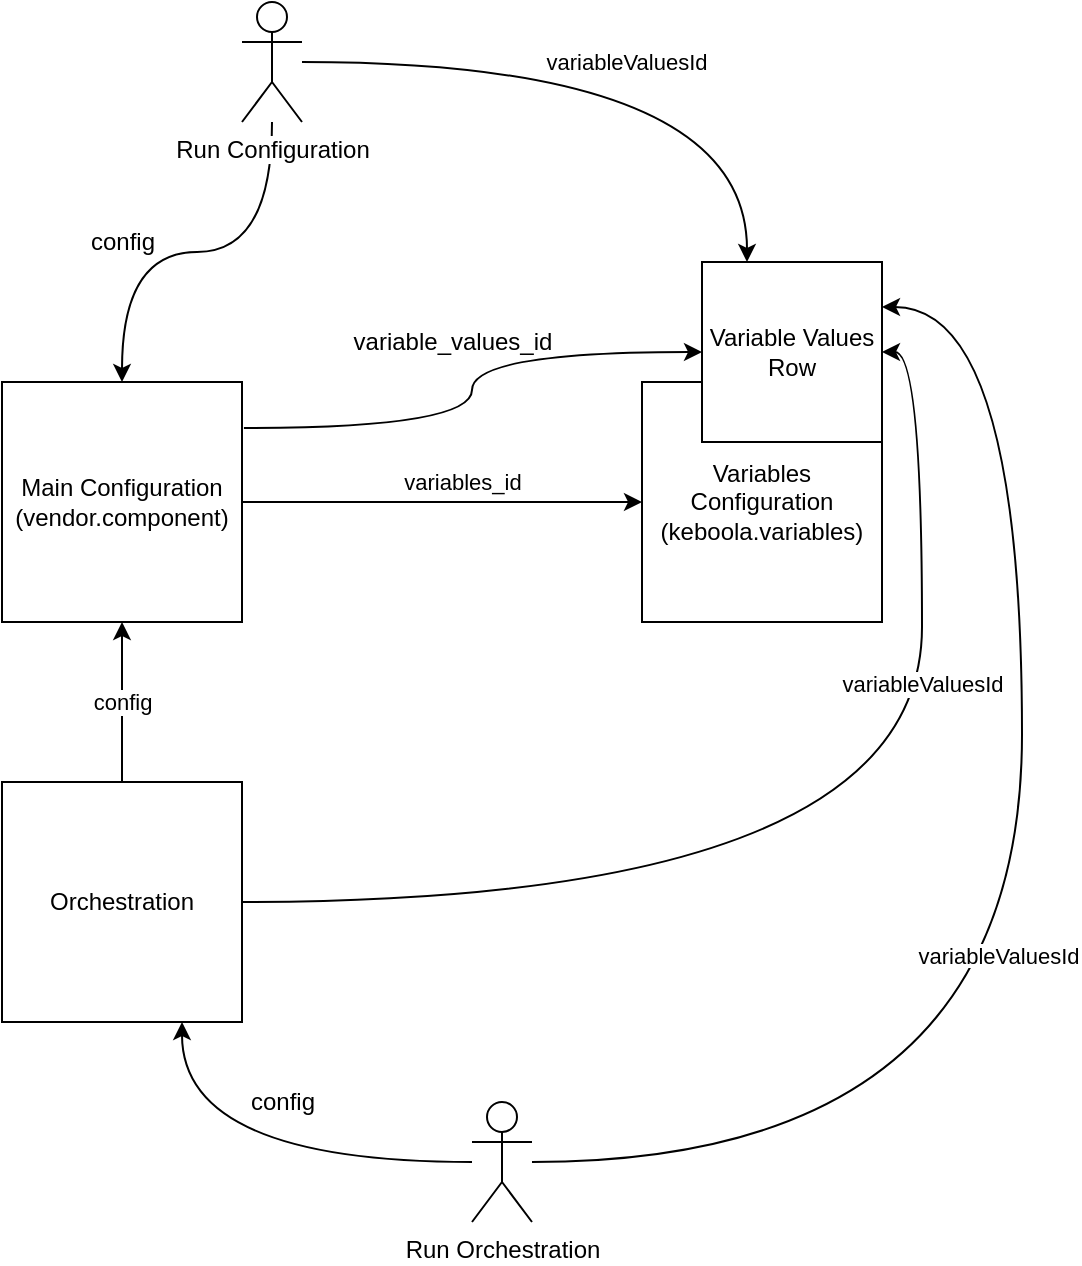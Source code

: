 <mxfile version="12.9.9" type="device"><diagram id="b6f3jVojfKmbGVbtELNX" name="Page-1"><mxGraphModel dx="1422" dy="915" grid="1" gridSize="10" guides="1" tooltips="1" connect="1" arrows="1" fold="1" page="1" pageScale="1" pageWidth="850" pageHeight="1100" math="0" shadow="0"><root><mxCell id="0"/><mxCell id="1" parent="0"/><mxCell id="0KuBvXZs92HkFBU5iw7s-5" value="variables_id" style="edgeStyle=orthogonalEdgeStyle;rounded=0;orthogonalLoop=1;jettySize=auto;html=1;exitX=1;exitY=0.5;exitDx=0;exitDy=0;entryX=0;entryY=0.5;entryDx=0;entryDy=0;" edge="1" parent="1" source="0KuBvXZs92HkFBU5iw7s-1" target="0KuBvXZs92HkFBU5iw7s-2"><mxGeometry x="0.1" y="10" relative="1" as="geometry"><Array as="points"><mxPoint x="380" y="260"/><mxPoint x="380" y="260"/></Array><mxPoint as="offset"/></mxGeometry></mxCell><mxCell id="0KuBvXZs92HkFBU5iw7s-6" style="edgeStyle=orthogonalEdgeStyle;rounded=0;orthogonalLoop=1;jettySize=auto;html=1;exitX=1.008;exitY=0.192;exitDx=0;exitDy=0;entryX=0;entryY=0.5;entryDx=0;entryDy=0;curved=1;exitPerimeter=0;" edge="1" parent="1" source="0KuBvXZs92HkFBU5iw7s-1" target="0KuBvXZs92HkFBU5iw7s-4"><mxGeometry relative="1" as="geometry"/></mxCell><mxCell id="0KuBvXZs92HkFBU5iw7s-11" value="variable_values_id" style="text;html=1;align=center;verticalAlign=middle;resizable=0;points=[];" vertex="1" connectable="0" parent="0KuBvXZs92HkFBU5iw7s-6"><mxGeometry x="-0.326" y="6" relative="1" as="geometry"><mxPoint x="14.04" y="-37.01" as="offset"/></mxGeometry></mxCell><mxCell id="0KuBvXZs92HkFBU5iw7s-1" value="Main Configuration&lt;br&gt;(vendor.component)" style="whiteSpace=wrap;html=1;aspect=fixed;" vertex="1" parent="1"><mxGeometry x="160" y="200" width="120" height="120" as="geometry"/></mxCell><mxCell id="0KuBvXZs92HkFBU5iw7s-2" value="Variables Configuration&lt;br&gt;(keboola.variables)" style="whiteSpace=wrap;html=1;aspect=fixed;" vertex="1" parent="1"><mxGeometry x="480" y="200" width="120" height="120" as="geometry"/></mxCell><mxCell id="0KuBvXZs92HkFBU5iw7s-8" value="config" style="edgeStyle=orthogonalEdgeStyle;curved=1;rounded=0;orthogonalLoop=1;jettySize=auto;html=1;" edge="1" parent="1" source="0KuBvXZs92HkFBU5iw7s-3" target="0KuBvXZs92HkFBU5iw7s-1"><mxGeometry relative="1" as="geometry"/></mxCell><mxCell id="0KuBvXZs92HkFBU5iw7s-9" value="variableValuesId" style="edgeStyle=orthogonalEdgeStyle;curved=1;rounded=0;orthogonalLoop=1;jettySize=auto;html=1;entryX=1;entryY=0.5;entryDx=0;entryDy=0;" edge="1" parent="1" source="0KuBvXZs92HkFBU5iw7s-3" target="0KuBvXZs92HkFBU5iw7s-4"><mxGeometry x="0.099" y="100" relative="1" as="geometry"><mxPoint x="630" y="240" as="targetPoint"/><mxPoint x="100" y="-100" as="offset"/></mxGeometry></mxCell><mxCell id="0KuBvXZs92HkFBU5iw7s-3" value="Orchestration" style="whiteSpace=wrap;html=1;aspect=fixed;" vertex="1" parent="1"><mxGeometry x="160" y="400" width="120" height="120" as="geometry"/></mxCell><mxCell id="0KuBvXZs92HkFBU5iw7s-4" value="Variable Values Row" style="whiteSpace=wrap;html=1;aspect=fixed;" vertex="1" parent="1"><mxGeometry x="510" y="140" width="90" height="90" as="geometry"/></mxCell><mxCell id="0KuBvXZs92HkFBU5iw7s-12" style="edgeStyle=orthogonalEdgeStyle;curved=1;rounded=0;orthogonalLoop=1;jettySize=auto;html=1;entryX=0.75;entryY=1;entryDx=0;entryDy=0;" edge="1" parent="1" source="0KuBvXZs92HkFBU5iw7s-10" target="0KuBvXZs92HkFBU5iw7s-3"><mxGeometry relative="1" as="geometry"/></mxCell><mxCell id="0KuBvXZs92HkFBU5iw7s-13" value="config" style="text;html=1;align=center;verticalAlign=middle;resizable=0;points=[];" vertex="1" connectable="0" parent="0KuBvXZs92HkFBU5iw7s-12"><mxGeometry x="0.098" y="-23" relative="1" as="geometry"><mxPoint x="23" y="-7" as="offset"/></mxGeometry></mxCell><mxCell id="0KuBvXZs92HkFBU5iw7s-14" style="edgeStyle=orthogonalEdgeStyle;curved=1;rounded=0;orthogonalLoop=1;jettySize=auto;html=1;entryX=1;entryY=0.25;entryDx=0;entryDy=0;" edge="1" parent="1" source="0KuBvXZs92HkFBU5iw7s-10" target="0KuBvXZs92HkFBU5iw7s-4"><mxGeometry relative="1" as="geometry"><mxPoint x="600" y="200" as="targetPoint"/><Array as="points"><mxPoint x="670" y="590"/><mxPoint x="670" y="163"/></Array></mxGeometry></mxCell><mxCell id="0KuBvXZs92HkFBU5iw7s-16" value="&lt;span style=&quot;font-size: 11px ; background-color: rgb(255 , 255 , 255)&quot;&gt;variableValuesId&lt;/span&gt;" style="text;html=1;align=center;verticalAlign=middle;resizable=0;points=[];" vertex="1" connectable="0" parent="0KuBvXZs92HkFBU5iw7s-14"><mxGeometry x="-0.372" y="103" relative="1" as="geometry"><mxPoint as="offset"/></mxGeometry></mxCell><mxCell id="0KuBvXZs92HkFBU5iw7s-10" value="Run Orchestration" style="shape=umlActor;verticalLabelPosition=bottom;labelBackgroundColor=#ffffff;verticalAlign=top;html=1;outlineConnect=0;fillColor=#ffffff;" vertex="1" parent="1"><mxGeometry x="395" y="560" width="30" height="60" as="geometry"/></mxCell><mxCell id="0KuBvXZs92HkFBU5iw7s-25" style="edgeStyle=orthogonalEdgeStyle;curved=1;rounded=0;orthogonalLoop=1;jettySize=auto;html=1;" edge="1" parent="1" source="0KuBvXZs92HkFBU5iw7s-24" target="0KuBvXZs92HkFBU5iw7s-1"><mxGeometry relative="1" as="geometry"/></mxCell><mxCell id="0KuBvXZs92HkFBU5iw7s-26" value="config" style="text;html=1;align=center;verticalAlign=middle;resizable=0;points=[];" vertex="1" connectable="0" parent="0KuBvXZs92HkFBU5iw7s-25"><mxGeometry x="0.473" y="14" relative="1" as="geometry"><mxPoint x="-14" y="-16" as="offset"/></mxGeometry></mxCell><mxCell id="0KuBvXZs92HkFBU5iw7s-27" value="variableValuesId" style="edgeStyle=orthogonalEdgeStyle;curved=1;rounded=0;orthogonalLoop=1;jettySize=auto;html=1;entryX=0.25;entryY=0;entryDx=0;entryDy=0;" edge="1" parent="1" source="0KuBvXZs92HkFBU5iw7s-24" target="0KuBvXZs92HkFBU5iw7s-4"><mxGeometry relative="1" as="geometry"><mxPoint x="533" y="150" as="targetPoint"/></mxGeometry></mxCell><mxCell id="0KuBvXZs92HkFBU5iw7s-24" value="Run Configuration" style="shape=umlActor;verticalLabelPosition=bottom;labelBackgroundColor=#ffffff;verticalAlign=top;html=1;outlineConnect=0;fillColor=#ffffff;" vertex="1" parent="1"><mxGeometry x="280" y="10" width="30" height="60" as="geometry"/></mxCell></root></mxGraphModel></diagram></mxfile>